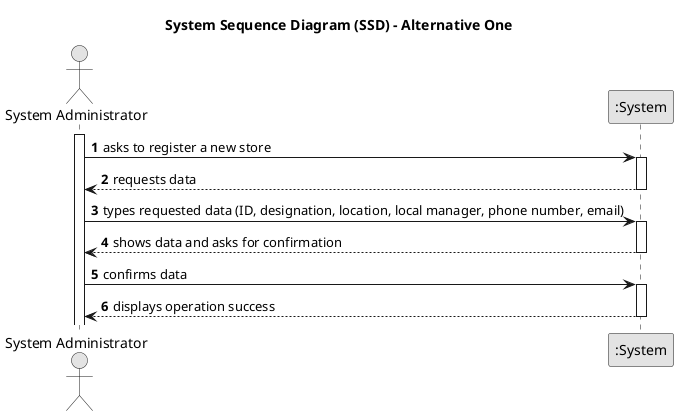 @startuml
skinparam monochrome true
skinparam packageStyle rectangle
skinparam shadowing false

title System Sequence Diagram (SSD) - Alternative One

autonumber

actor "System Administrator" as Employee
participant ":System" as System

activate Employee

    Employee -> System : asks to register a new store
    activate System

        System --> Employee : requests data
    deactivate System

    Employee -> System : types requested data (ID, designation, location, local manager, phone number, email)
    activate System

        System --> Employee : shows data and asks for confirmation
    deactivate System


    Employee -> System : confirms data
    activate System

        System --> Employee : displays operation success
    deactivate System

@enduml